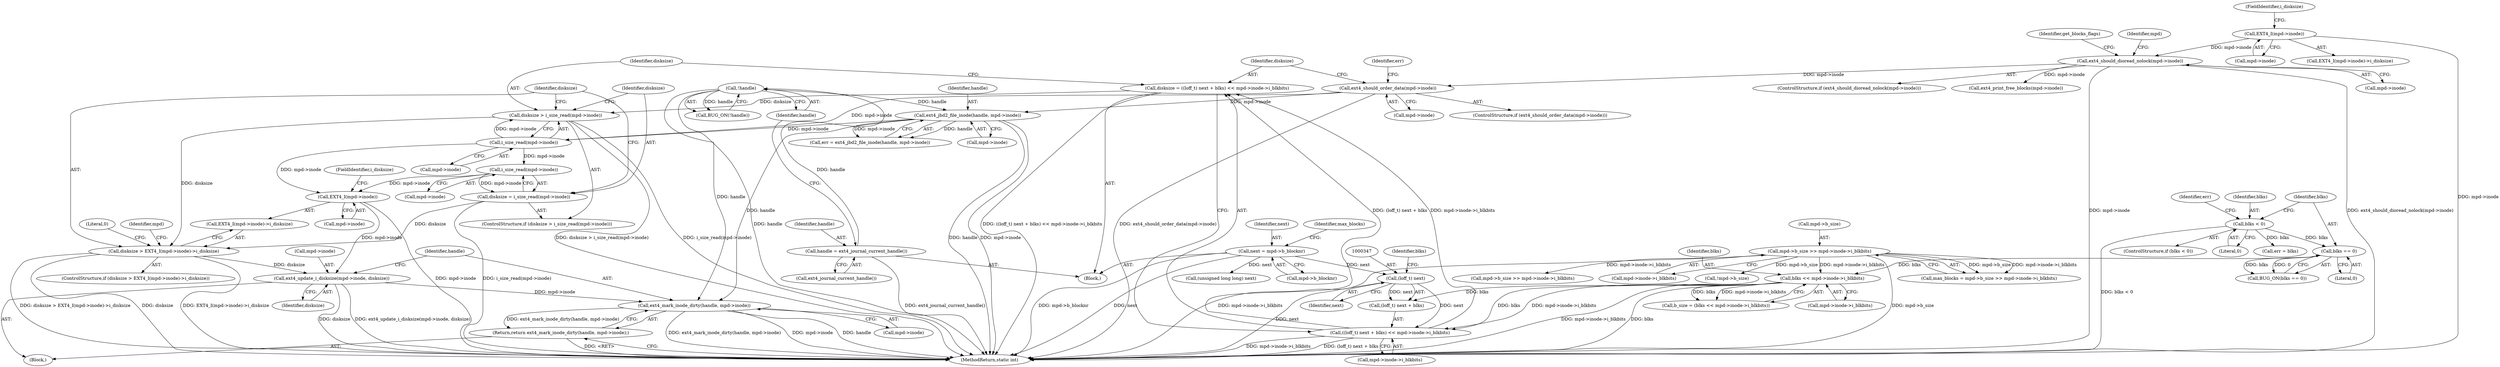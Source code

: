 digraph "0_linux_744692dc059845b2a3022119871846e74d4f6e11_14@API" {
"1000378" [label="(Call,ext4_update_i_disksize(mpd->inode, disksize))"];
"1000372" [label="(Call,EXT4_I(mpd->inode))"];
"1000364" [label="(Call,i_size_read(mpd->inode))"];
"1000358" [label="(Call,i_size_read(mpd->inode))"];
"1000326" [label="(Call,ext4_should_order_data(mpd->inode))"];
"1000193" [label="(Call,ext4_should_dioread_nolock(mpd->inode))"];
"1000136" [label="(Call,EXT4_I(mpd->inode))"];
"1000333" [label="(Call,ext4_jbd2_file_inode(handle, mpd->inode))"];
"1000184" [label="(Call,!handle)"];
"1000180" [label="(Call,handle = ext4_journal_current_handle())"];
"1000369" [label="(Call,disksize > EXT4_I(mpd->inode)->i_disksize)"];
"1000356" [label="(Call,disksize > i_size_read(mpd->inode))"];
"1000342" [label="(Call,disksize = ((loff_t) next + blks) << mpd->inode->i_blkbits)"];
"1000344" [label="(Call,((loff_t) next + blks) << mpd->inode->i_blkbits)"];
"1000346" [label="(Call,(loff_t) next)"];
"1000115" [label="(Call,next = mpd->b_blocknr)"];
"1000302" [label="(Call,blks << mpd->inode->i_blkbits)"];
"1000297" [label="(Call,blks == 0)"];
"1000212" [label="(Call,blks < 0)"];
"1000123" [label="(Call,mpd->b_size >> mpd->inode->i_blkbits)"];
"1000362" [label="(Call,disksize = i_size_read(mpd->inode))"];
"1000384" [label="(Call,ext4_mark_inode_dirty(handle, mpd->inode))"];
"1000383" [label="(Return,return ext4_mark_inode_dirty(handle, mpd->inode);)"];
"1000333" [label="(Call,ext4_jbd2_file_inode(handle, mpd->inode))"];
"1000217" [label="(Identifier,err)"];
"1000185" [label="(Identifier,handle)"];
"1000369" [label="(Call,disksize > EXT4_I(mpd->inode)->i_disksize)"];
"1000110" [label="(Block,)"];
"1000373" [label="(Call,mpd->inode)"];
"1000345" [label="(Call,(loff_t) next + blks)"];
"1000346" [label="(Call,(loff_t) next)"];
"1000357" [label="(Identifier,disksize)"];
"1000259" [label="(Call,(unsigned long long) next)"];
"1000377" [label="(Block,)"];
"1000334" [label="(Identifier,handle)"];
"1000363" [label="(Identifier,disksize)"];
"1000386" [label="(Call,mpd->inode)"];
"1000384" [label="(Call,ext4_mark_inode_dirty(handle, mpd->inode))"];
"1000385" [label="(Identifier,handle)"];
"1000350" [label="(Call,mpd->inode->i_blkbits)"];
"1000124" [label="(Call,mpd->b_size)"];
"1000300" [label="(Call,b_size = (blks << mpd->inode->i_blkbits))"];
"1000371" [label="(Call,EXT4_I(mpd->inode)->i_disksize)"];
"1000368" [label="(ControlStructure,if (disksize > EXT4_I(mpd->inode)->i_disksize))"];
"1000193" [label="(Call,ext4_should_dioread_nolock(mpd->inode))"];
"1000182" [label="(Call,ext4_journal_current_handle())"];
"1000203" [label="(Identifier,mpd)"];
"1000390" [label="(Literal,0)"];
"1000296" [label="(Call,BUG_ON(blks == 0))"];
"1000342" [label="(Call,disksize = ((loff_t) next + blks) << mpd->inode->i_blkbits)"];
"1000211" [label="(ControlStructure,if (blks < 0))"];
"1000299" [label="(Literal,0)"];
"1000383" [label="(Return,return ext4_mark_inode_dirty(handle, mpd->inode);)"];
"1000348" [label="(Identifier,next)"];
"1000358" [label="(Call,i_size_read(mpd->inode))"];
"1000326" [label="(Call,ext4_should_order_data(mpd->inode))"];
"1000382" [label="(Identifier,disksize)"];
"1000370" [label="(Identifier,disksize)"];
"1000359" [label="(Call,mpd->inode)"];
"1000121" [label="(Call,max_blocks = mpd->b_size >> mpd->inode->i_blkbits)"];
"1000194" [label="(Call,mpd->inode)"];
"1000376" [label="(FieldIdentifier,i_disksize)"];
"1000344" [label="(Call,((loff_t) next + blks) << mpd->inode->i_blkbits)"];
"1000379" [label="(Call,mpd->inode)"];
"1000372" [label="(Call,EXT4_I(mpd->inode))"];
"1000362" [label="(Call,disksize = i_size_read(mpd->inode))"];
"1000325" [label="(ControlStructure,if (ext4_should_order_data(mpd->inode)))"];
"1000122" [label="(Identifier,max_blocks)"];
"1000327" [label="(Call,mpd->inode)"];
"1000298" [label="(Identifier,blks)"];
"1000192" [label="(ControlStructure,if (ext4_should_dioread_nolock(mpd->inode)))"];
"1000140" [label="(FieldIdentifier,i_disksize)"];
"1000180" [label="(Call,handle = ext4_journal_current_handle())"];
"1000181" [label="(Identifier,handle)"];
"1000262" [label="(Call,mpd->b_size >> mpd->inode->i_blkbits)"];
"1000335" [label="(Call,mpd->inode)"];
"1000116" [label="(Identifier,next)"];
"1000137" [label="(Call,mpd->inode)"];
"1000356" [label="(Call,disksize > i_size_read(mpd->inode))"];
"1000127" [label="(Call,mpd->inode->i_blkbits)"];
"1000115" [label="(Call,next = mpd->b_blocknr)"];
"1000198" [label="(Identifier,get_blocks_flags)"];
"1000343" [label="(Identifier,disksize)"];
"1000349" [label="(Identifier,blks)"];
"1000391" [label="(MethodReturn,static int)"];
"1000297" [label="(Call,blks == 0)"];
"1000214" [label="(Literal,0)"];
"1000331" [label="(Call,err = ext4_jbd2_file_inode(handle, mpd->inode))"];
"1000135" [label="(Call,EXT4_I(mpd->inode)->i_disksize)"];
"1000380" [label="(Identifier,mpd)"];
"1000117" [label="(Call,mpd->b_blocknr)"];
"1000278" [label="(Call,ext4_print_free_blocks(mpd->inode))"];
"1000365" [label="(Call,mpd->inode)"];
"1000302" [label="(Call,blks << mpd->inode->i_blkbits)"];
"1000216" [label="(Call,err = blks)"];
"1000364" [label="(Call,i_size_read(mpd->inode))"];
"1000174" [label="(Call,!mpd->b_size)"];
"1000355" [label="(ControlStructure,if (disksize > i_size_read(mpd->inode)))"];
"1000378" [label="(Call,ext4_update_i_disksize(mpd->inode, disksize))"];
"1000213" [label="(Identifier,blks)"];
"1000212" [label="(Call,blks < 0)"];
"1000332" [label="(Identifier,err)"];
"1000303" [label="(Identifier,blks)"];
"1000304" [label="(Call,mpd->inode->i_blkbits)"];
"1000123" [label="(Call,mpd->b_size >> mpd->inode->i_blkbits)"];
"1000184" [label="(Call,!handle)"];
"1000136" [label="(Call,EXT4_I(mpd->inode))"];
"1000183" [label="(Call,BUG_ON(!handle))"];
"1000378" -> "1000377"  [label="AST: "];
"1000378" -> "1000382"  [label="CFG: "];
"1000379" -> "1000378"  [label="AST: "];
"1000382" -> "1000378"  [label="AST: "];
"1000385" -> "1000378"  [label="CFG: "];
"1000378" -> "1000391"  [label="DDG: ext4_update_i_disksize(mpd->inode, disksize)"];
"1000378" -> "1000391"  [label="DDG: disksize"];
"1000372" -> "1000378"  [label="DDG: mpd->inode"];
"1000369" -> "1000378"  [label="DDG: disksize"];
"1000378" -> "1000384"  [label="DDG: mpd->inode"];
"1000372" -> "1000371"  [label="AST: "];
"1000372" -> "1000373"  [label="CFG: "];
"1000373" -> "1000372"  [label="AST: "];
"1000376" -> "1000372"  [label="CFG: "];
"1000372" -> "1000391"  [label="DDG: mpd->inode"];
"1000364" -> "1000372"  [label="DDG: mpd->inode"];
"1000358" -> "1000372"  [label="DDG: mpd->inode"];
"1000364" -> "1000362"  [label="AST: "];
"1000364" -> "1000365"  [label="CFG: "];
"1000365" -> "1000364"  [label="AST: "];
"1000362" -> "1000364"  [label="CFG: "];
"1000364" -> "1000362"  [label="DDG: mpd->inode"];
"1000358" -> "1000364"  [label="DDG: mpd->inode"];
"1000358" -> "1000356"  [label="AST: "];
"1000358" -> "1000359"  [label="CFG: "];
"1000359" -> "1000358"  [label="AST: "];
"1000356" -> "1000358"  [label="CFG: "];
"1000358" -> "1000356"  [label="DDG: mpd->inode"];
"1000326" -> "1000358"  [label="DDG: mpd->inode"];
"1000333" -> "1000358"  [label="DDG: mpd->inode"];
"1000326" -> "1000325"  [label="AST: "];
"1000326" -> "1000327"  [label="CFG: "];
"1000327" -> "1000326"  [label="AST: "];
"1000332" -> "1000326"  [label="CFG: "];
"1000343" -> "1000326"  [label="CFG: "];
"1000326" -> "1000391"  [label="DDG: ext4_should_order_data(mpd->inode)"];
"1000193" -> "1000326"  [label="DDG: mpd->inode"];
"1000326" -> "1000333"  [label="DDG: mpd->inode"];
"1000193" -> "1000192"  [label="AST: "];
"1000193" -> "1000194"  [label="CFG: "];
"1000194" -> "1000193"  [label="AST: "];
"1000198" -> "1000193"  [label="CFG: "];
"1000203" -> "1000193"  [label="CFG: "];
"1000193" -> "1000391"  [label="DDG: mpd->inode"];
"1000193" -> "1000391"  [label="DDG: ext4_should_dioread_nolock(mpd->inode)"];
"1000136" -> "1000193"  [label="DDG: mpd->inode"];
"1000193" -> "1000278"  [label="DDG: mpd->inode"];
"1000136" -> "1000135"  [label="AST: "];
"1000136" -> "1000137"  [label="CFG: "];
"1000137" -> "1000136"  [label="AST: "];
"1000140" -> "1000136"  [label="CFG: "];
"1000136" -> "1000391"  [label="DDG: mpd->inode"];
"1000333" -> "1000331"  [label="AST: "];
"1000333" -> "1000335"  [label="CFG: "];
"1000334" -> "1000333"  [label="AST: "];
"1000335" -> "1000333"  [label="AST: "];
"1000331" -> "1000333"  [label="CFG: "];
"1000333" -> "1000391"  [label="DDG: handle"];
"1000333" -> "1000391"  [label="DDG: mpd->inode"];
"1000333" -> "1000331"  [label="DDG: handle"];
"1000333" -> "1000331"  [label="DDG: mpd->inode"];
"1000184" -> "1000333"  [label="DDG: handle"];
"1000333" -> "1000384"  [label="DDG: handle"];
"1000184" -> "1000183"  [label="AST: "];
"1000184" -> "1000185"  [label="CFG: "];
"1000185" -> "1000184"  [label="AST: "];
"1000183" -> "1000184"  [label="CFG: "];
"1000184" -> "1000391"  [label="DDG: handle"];
"1000184" -> "1000183"  [label="DDG: handle"];
"1000180" -> "1000184"  [label="DDG: handle"];
"1000184" -> "1000384"  [label="DDG: handle"];
"1000180" -> "1000110"  [label="AST: "];
"1000180" -> "1000182"  [label="CFG: "];
"1000181" -> "1000180"  [label="AST: "];
"1000182" -> "1000180"  [label="AST: "];
"1000185" -> "1000180"  [label="CFG: "];
"1000180" -> "1000391"  [label="DDG: ext4_journal_current_handle()"];
"1000369" -> "1000368"  [label="AST: "];
"1000369" -> "1000371"  [label="CFG: "];
"1000370" -> "1000369"  [label="AST: "];
"1000371" -> "1000369"  [label="AST: "];
"1000380" -> "1000369"  [label="CFG: "];
"1000390" -> "1000369"  [label="CFG: "];
"1000369" -> "1000391"  [label="DDG: disksize > EXT4_I(mpd->inode)->i_disksize"];
"1000369" -> "1000391"  [label="DDG: disksize"];
"1000369" -> "1000391"  [label="DDG: EXT4_I(mpd->inode)->i_disksize"];
"1000356" -> "1000369"  [label="DDG: disksize"];
"1000362" -> "1000369"  [label="DDG: disksize"];
"1000356" -> "1000355"  [label="AST: "];
"1000357" -> "1000356"  [label="AST: "];
"1000363" -> "1000356"  [label="CFG: "];
"1000370" -> "1000356"  [label="CFG: "];
"1000356" -> "1000391"  [label="DDG: disksize > i_size_read(mpd->inode)"];
"1000356" -> "1000391"  [label="DDG: i_size_read(mpd->inode)"];
"1000342" -> "1000356"  [label="DDG: disksize"];
"1000342" -> "1000110"  [label="AST: "];
"1000342" -> "1000344"  [label="CFG: "];
"1000343" -> "1000342"  [label="AST: "];
"1000344" -> "1000342"  [label="AST: "];
"1000357" -> "1000342"  [label="CFG: "];
"1000342" -> "1000391"  [label="DDG: ((loff_t) next + blks) << mpd->inode->i_blkbits"];
"1000344" -> "1000342"  [label="DDG: (loff_t) next + blks"];
"1000344" -> "1000342"  [label="DDG: mpd->inode->i_blkbits"];
"1000344" -> "1000350"  [label="CFG: "];
"1000345" -> "1000344"  [label="AST: "];
"1000350" -> "1000344"  [label="AST: "];
"1000344" -> "1000391"  [label="DDG: mpd->inode->i_blkbits"];
"1000344" -> "1000391"  [label="DDG: (loff_t) next + blks"];
"1000346" -> "1000344"  [label="DDG: next"];
"1000302" -> "1000344"  [label="DDG: blks"];
"1000302" -> "1000344"  [label="DDG: mpd->inode->i_blkbits"];
"1000346" -> "1000345"  [label="AST: "];
"1000346" -> "1000348"  [label="CFG: "];
"1000347" -> "1000346"  [label="AST: "];
"1000348" -> "1000346"  [label="AST: "];
"1000349" -> "1000346"  [label="CFG: "];
"1000346" -> "1000391"  [label="DDG: next"];
"1000346" -> "1000345"  [label="DDG: next"];
"1000115" -> "1000346"  [label="DDG: next"];
"1000115" -> "1000110"  [label="AST: "];
"1000115" -> "1000117"  [label="CFG: "];
"1000116" -> "1000115"  [label="AST: "];
"1000117" -> "1000115"  [label="AST: "];
"1000122" -> "1000115"  [label="CFG: "];
"1000115" -> "1000391"  [label="DDG: mpd->b_blocknr"];
"1000115" -> "1000391"  [label="DDG: next"];
"1000115" -> "1000259"  [label="DDG: next"];
"1000302" -> "1000300"  [label="AST: "];
"1000302" -> "1000304"  [label="CFG: "];
"1000303" -> "1000302"  [label="AST: "];
"1000304" -> "1000302"  [label="AST: "];
"1000300" -> "1000302"  [label="CFG: "];
"1000302" -> "1000391"  [label="DDG: blks"];
"1000302" -> "1000391"  [label="DDG: mpd->inode->i_blkbits"];
"1000302" -> "1000300"  [label="DDG: blks"];
"1000302" -> "1000300"  [label="DDG: mpd->inode->i_blkbits"];
"1000297" -> "1000302"  [label="DDG: blks"];
"1000123" -> "1000302"  [label="DDG: mpd->inode->i_blkbits"];
"1000302" -> "1000345"  [label="DDG: blks"];
"1000297" -> "1000296"  [label="AST: "];
"1000297" -> "1000299"  [label="CFG: "];
"1000298" -> "1000297"  [label="AST: "];
"1000299" -> "1000297"  [label="AST: "];
"1000296" -> "1000297"  [label="CFG: "];
"1000297" -> "1000296"  [label="DDG: blks"];
"1000297" -> "1000296"  [label="DDG: 0"];
"1000212" -> "1000297"  [label="DDG: blks"];
"1000212" -> "1000211"  [label="AST: "];
"1000212" -> "1000214"  [label="CFG: "];
"1000213" -> "1000212"  [label="AST: "];
"1000214" -> "1000212"  [label="AST: "];
"1000217" -> "1000212"  [label="CFG: "];
"1000298" -> "1000212"  [label="CFG: "];
"1000212" -> "1000391"  [label="DDG: blks < 0"];
"1000212" -> "1000216"  [label="DDG: blks"];
"1000123" -> "1000121"  [label="AST: "];
"1000123" -> "1000127"  [label="CFG: "];
"1000124" -> "1000123"  [label="AST: "];
"1000127" -> "1000123"  [label="AST: "];
"1000121" -> "1000123"  [label="CFG: "];
"1000123" -> "1000391"  [label="DDG: mpd->inode->i_blkbits"];
"1000123" -> "1000391"  [label="DDG: mpd->b_size"];
"1000123" -> "1000121"  [label="DDG: mpd->b_size"];
"1000123" -> "1000121"  [label="DDG: mpd->inode->i_blkbits"];
"1000123" -> "1000174"  [label="DDG: mpd->b_size"];
"1000123" -> "1000262"  [label="DDG: mpd->inode->i_blkbits"];
"1000362" -> "1000355"  [label="AST: "];
"1000363" -> "1000362"  [label="AST: "];
"1000370" -> "1000362"  [label="CFG: "];
"1000362" -> "1000391"  [label="DDG: i_size_read(mpd->inode)"];
"1000384" -> "1000383"  [label="AST: "];
"1000384" -> "1000386"  [label="CFG: "];
"1000385" -> "1000384"  [label="AST: "];
"1000386" -> "1000384"  [label="AST: "];
"1000383" -> "1000384"  [label="CFG: "];
"1000384" -> "1000391"  [label="DDG: ext4_mark_inode_dirty(handle, mpd->inode)"];
"1000384" -> "1000391"  [label="DDG: mpd->inode"];
"1000384" -> "1000391"  [label="DDG: handle"];
"1000384" -> "1000383"  [label="DDG: ext4_mark_inode_dirty(handle, mpd->inode)"];
"1000383" -> "1000377"  [label="AST: "];
"1000391" -> "1000383"  [label="CFG: "];
"1000383" -> "1000391"  [label="DDG: <RET>"];
}
